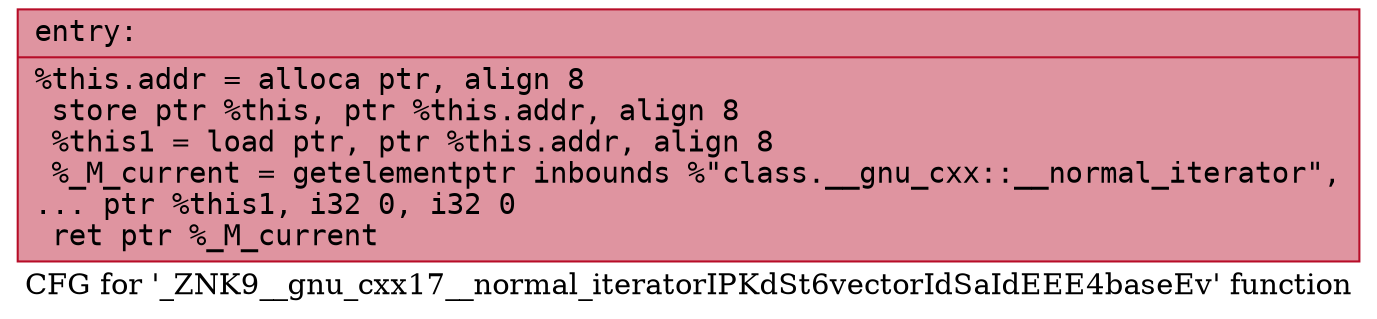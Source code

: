 digraph "CFG for '_ZNK9__gnu_cxx17__normal_iteratorIPKdSt6vectorIdSaIdEEE4baseEv' function" {
	label="CFG for '_ZNK9__gnu_cxx17__normal_iteratorIPKdSt6vectorIdSaIdEEE4baseEv' function";

	Node0x55e722d7dfa0 [shape=record,color="#b70d28ff", style=filled, fillcolor="#b70d2870" fontname="Courier",label="{entry:\l|  %this.addr = alloca ptr, align 8\l  store ptr %this, ptr %this.addr, align 8\l  %this1 = load ptr, ptr %this.addr, align 8\l  %_M_current = getelementptr inbounds %\"class.__gnu_cxx::__normal_iterator\",\l... ptr %this1, i32 0, i32 0\l  ret ptr %_M_current\l}"];
}
